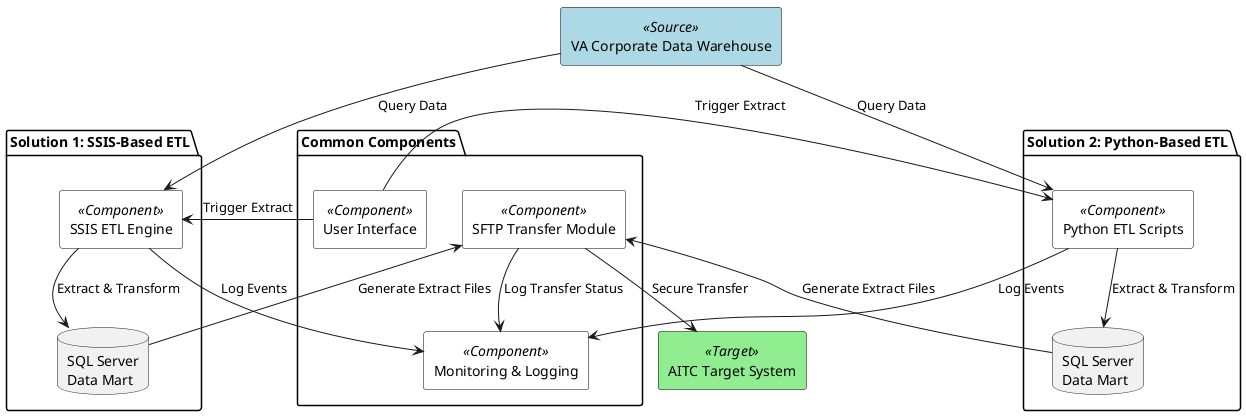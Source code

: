 @startuml
!define RECTANGLE class

skinparam rectangle {
    BackgroundColor<<Source>> LightBlue
    BackgroundColor<<Target>> LightGreen
    BackgroundColor<<Component>> White
    BorderColor Black
}

rectangle "VA Corporate Data Warehouse" as CDW <<Source>>

package "Solution 1: SSIS-Based ETL" {
    rectangle "SSIS ETL Engine" as SSIS <<Component>>
    database "SQL Server\nData Mart" as SSDB
}

package "Solution 2: Python-Based ETL" {
    rectangle "Python ETL Scripts" as PY <<Component>>
    database "SQL Server\nData Mart" as PYDB
}

package "Common Components" {
    rectangle "User Interface" as UI <<Component>>
    rectangle "Monitoring & Logging" as MON <<Component>>
    rectangle "SFTP Transfer Module" as SFTP <<Component>>
}

rectangle "AITC Target System" as AITC <<Target>>

' Source connections
CDW --> SSIS : Query Data
CDW --> PY : Query Data

' UI connections
UI --> SSIS : Trigger Extract
UI --> PY : Trigger Extract

' Data flow
SSIS --> SSDB : Extract & Transform
PY --> PYDB : Extract & Transform

' File generation and transfer
SSDB --> SFTP : Generate Extract Files
PYDB --> SFTP : Generate Extract Files
SFTP --> AITC : Secure Transfer

' Logging
SSIS --> MON : Log Events
PY --> MON : Log Events
SFTP --> MON : Log Transfer Status

@enduml